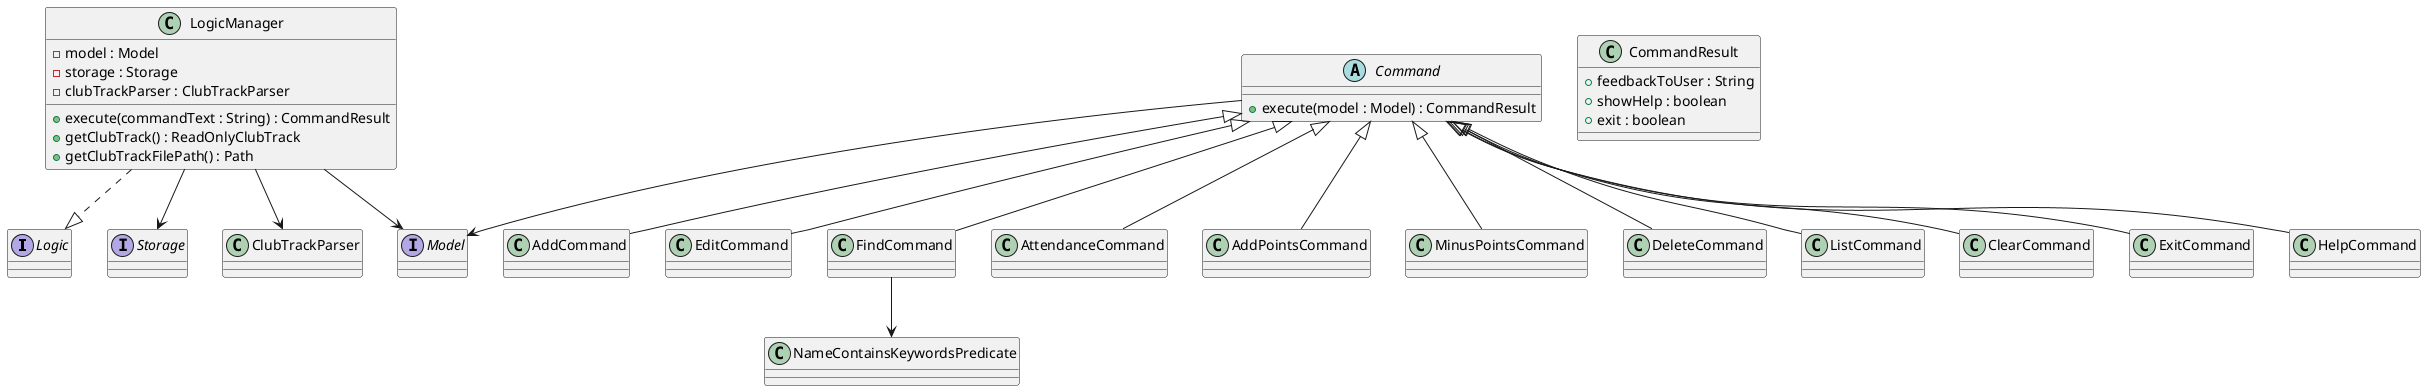 @startuml

' ===== Logic slice: Commands + LogicManager =====

interface Logic

interface Model

abstract class Command {
+ execute(model : Model) : CommandResult
}

class CommandResult {
+ feedbackToUser : String
+ showHelp : boolean
+ exit : boolean
}

class LogicManager {
- model : Model
- storage : Storage
- clubTrackParser : ClubTrackParser
+ execute(commandText : String) : CommandResult
+ getClubTrack() : ReadOnlyClubTrack
+ getClubTrackFilePath() : Path
}

class AddCommand
class EditCommand
class FindCommand
class AttendanceCommand
class AddPointsCommand
class MinusPointsCommand
class DeleteCommand
class ListCommand
class ClearCommand
class ExitCommand
class HelpCommand

' Command hierarchy
Command <|-- AddCommand
Command <|-- EditCommand
Command <|-- FindCommand
Command <|-- AttendanceCommand
Command <|-- AddPointsCommand
Command <|-- MinusPointsCommand
Command <|-- DeleteCommand
Command <|-- ListCommand
Command <|-- ClearCommand
Command <|-- ExitCommand
Command <|-- HelpCommand

interface Storage
class ClubTrackParser
class NameContainsKeywordsPredicate

' Relationships
LogicManager ..|> Logic
Command --> Model
LogicManager --> ClubTrackParser
LogicManager --> Storage
LogicManager --> Model
FindCommand --> NameContainsKeywordsPredicate

@enduml
